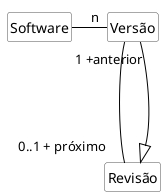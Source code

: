 @startuml mod07ima08
hide circle
hide methods
hide empty members

skinparam class {
    BackgroundColor White
    ArrowColor Black
    BorderColor #505050
}
class "Software" as so
class "Versão" as ve
class "Revisão" as re
so -right-"n" ve
ve "1 +anterior" --- "0..1 + próximo" re
ve -down-|> re
@enduml
